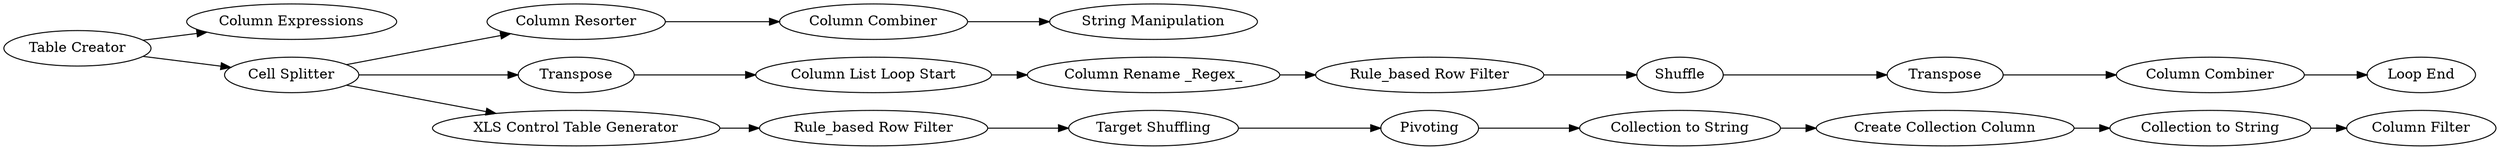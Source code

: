 digraph {
	1 [label="Table Creator"]
	2 [label="Column Expressions"]
	3 [label="Cell Splitter"]
	4 [label="Column Combiner"]
	5 [label="Column Resorter"]
	6 [label="String Manipulation"]
	7 [label=Transpose]
	8 [label="Column List Loop Start"]
	9 [label="Column Rename _Regex_"]
	10 [label="Rule_based Row Filter"]
	11 [label=Shuffle]
	12 [label=Transpose]
	13 [label="Column Combiner"]
	14 [label="Loop End"]
	15 [label="XLS Control Table Generator"]
	16 [label="Rule_based Row Filter"]
	17 [label="Target Shuffling"]
	18 [label=Pivoting]
	21 [label="Collection to String"]
	22 [label="Create Collection Column"]
	23 [label="Collection to String"]
	24 [label="Column Filter"]
	1 -> 2
	1 -> 3
	3 -> 5
	3 -> 7
	3 -> 15
	4 -> 6
	5 -> 4
	7 -> 8
	8 -> 9
	9 -> 10
	10 -> 11
	11 -> 12
	12 -> 13
	13 -> 14
	15 -> 16
	16 -> 17
	17 -> 18
	18 -> 21
	21 -> 22
	22 -> 23
	23 -> 24
	rankdir=LR
}
